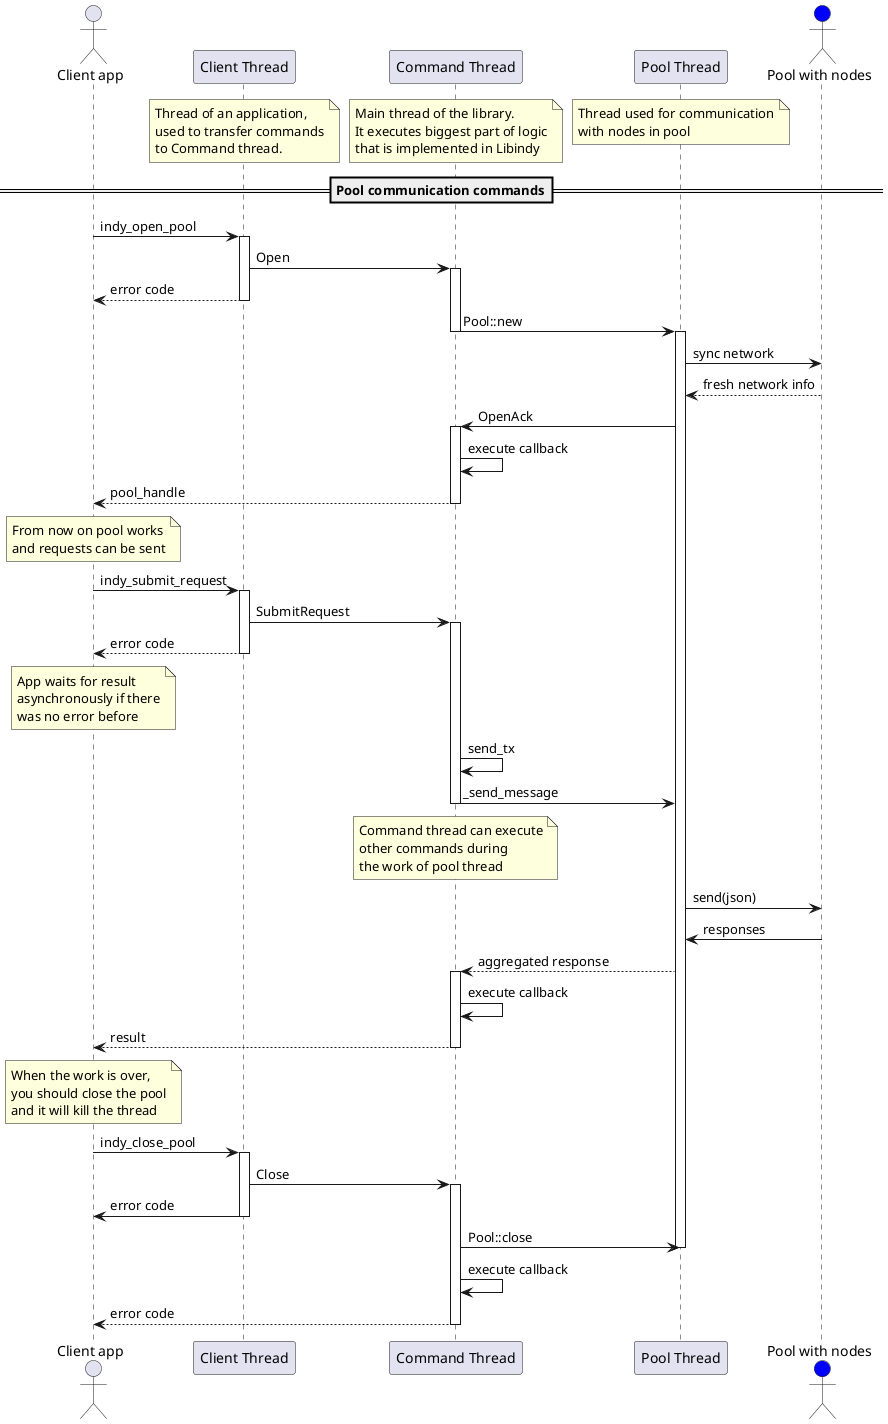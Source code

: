 @startuml
actor "Client app" as App
participant "Client Thread" as Client
note over Client
    Thread of an application,
    used to transfer commands
    to Command thread.
end note
participant "Command Thread" as Command
/ note over Command
    Main thread of the library.
    It executes biggest part of logic
    that is implemented in Libindy
end note
participant "Pool Thread" as Pool
/ note over Pool
    Thread used for communication
    with nodes in pool
end note
actor "Pool with nodes" as Nodes #blue
==Pool communication commands==
App -> Client: indy_open_pool
activate Client
Client -> Command: Open
activate Command
Client --> App: error code
deactivate Client
Command -> Pool: Pool::new
deactivate Command
activate Pool
Pool -> Nodes: sync network
Nodes --> Pool: fresh network info
Pool -> Command: OpenAck
activate Command
Command -> Command: execute callback
Command --> App: pool_handle
deactivate Command

note over App
    From now on pool works
    and requests can be sent
end note

App -> Client: indy_submit_request
activate Client
Client -> Command: SubmitRequest
activate Command
Client --> App: error code
deactivate Client

note over App
    App waits for result
    asynchronously if there
    was no error before
end note
Command -> Command: send_tx
Command -> Pool: _send_message
note over Command
    Command thread can execute
    other commands during
    the work of pool thread
end note
deactivate Command
Pool -> Nodes: send(json)
Nodes -> Pool: responses
Pool --> Command: aggregated response
activate Command
Command -> Command: execute callback
Command --> App: result
deactivate Command

note over App
    When the work is over,
    you should close the pool
    and it will kill the thread
end note

App -> Client: indy_close_pool
activate Client
Client -> Command: Close
activate Command
Client -> App: error code
deactivate Client
Command -> Pool: Pool::close
deactivate Pool
Command -> Command: execute callback
Command --> App: error code
deactivate Command
@enduml